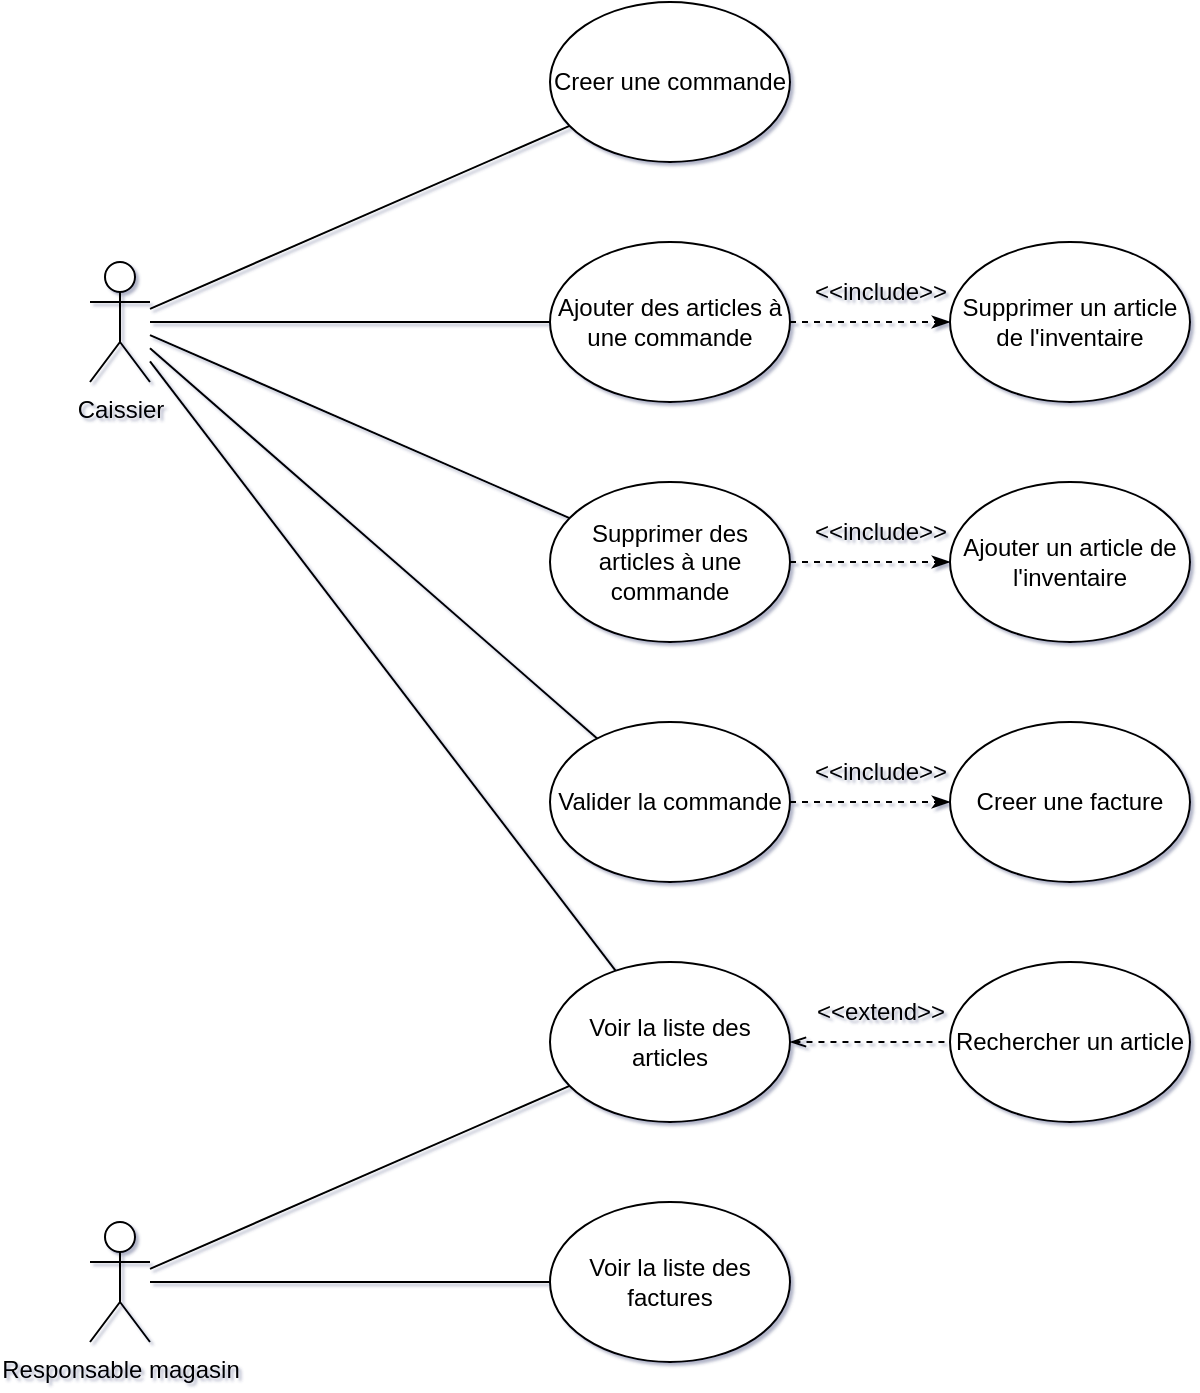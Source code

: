 <mxfile version="24.4.13" type="device">
  <diagram name="Page-1" id="CcTvsJ9D0u8YgsllkTwY">
    <mxGraphModel dx="1059" dy="753" grid="0" gridSize="10" guides="1" tooltips="1" connect="1" arrows="1" fold="1" page="1" pageScale="1" pageWidth="3300" pageHeight="2339" background="#ffffff" math="0" shadow="1">
      <root>
        <mxCell id="0" />
        <mxCell id="1" parent="0" />
        <mxCell id="YCU7klQ0_ZJtpZ1nY3He-23" style="edgeStyle=none;rounded=0;orthogonalLoop=1;jettySize=auto;html=1;endArrow=none;endFill=0;" edge="1" parent="1" source="YCU7klQ0_ZJtpZ1nY3He-1" target="YCU7klQ0_ZJtpZ1nY3He-17">
          <mxGeometry relative="1" as="geometry" />
        </mxCell>
        <mxCell id="YCU7klQ0_ZJtpZ1nY3He-24" style="edgeStyle=none;rounded=0;orthogonalLoop=1;jettySize=auto;html=1;endArrow=none;endFill=0;" edge="1" parent="1" source="YCU7klQ0_ZJtpZ1nY3He-1" target="YCU7klQ0_ZJtpZ1nY3He-18">
          <mxGeometry relative="1" as="geometry" />
        </mxCell>
        <mxCell id="YCU7klQ0_ZJtpZ1nY3He-1" value="Responsable magasin" style="shape=umlActor;verticalLabelPosition=bottom;verticalAlign=top;html=1;outlineConnect=0;" vertex="1" parent="1">
          <mxGeometry x="90" y="610" width="30" height="60" as="geometry" />
        </mxCell>
        <mxCell id="YCU7klQ0_ZJtpZ1nY3He-7" style="edgeStyle=none;rounded=0;orthogonalLoop=1;jettySize=auto;html=1;endArrow=none;endFill=0;" edge="1" parent="1" source="YCU7klQ0_ZJtpZ1nY3He-2" target="YCU7klQ0_ZJtpZ1nY3He-3">
          <mxGeometry relative="1" as="geometry" />
        </mxCell>
        <mxCell id="YCU7klQ0_ZJtpZ1nY3He-8" style="edgeStyle=none;rounded=0;orthogonalLoop=1;jettySize=auto;html=1;endArrow=none;endFill=0;" edge="1" parent="1" source="YCU7klQ0_ZJtpZ1nY3He-2" target="YCU7klQ0_ZJtpZ1nY3He-4">
          <mxGeometry relative="1" as="geometry" />
        </mxCell>
        <mxCell id="YCU7klQ0_ZJtpZ1nY3He-9" style="edgeStyle=none;rounded=0;orthogonalLoop=1;jettySize=auto;html=1;endArrow=none;endFill=0;" edge="1" parent="1" source="YCU7klQ0_ZJtpZ1nY3He-2" target="YCU7klQ0_ZJtpZ1nY3He-5">
          <mxGeometry relative="1" as="geometry" />
        </mxCell>
        <mxCell id="YCU7klQ0_ZJtpZ1nY3He-22" style="edgeStyle=none;rounded=0;orthogonalLoop=1;jettySize=auto;html=1;endArrow=none;endFill=0;" edge="1" parent="1" source="YCU7klQ0_ZJtpZ1nY3He-2" target="YCU7klQ0_ZJtpZ1nY3He-19">
          <mxGeometry relative="1" as="geometry" />
        </mxCell>
        <mxCell id="YCU7klQ0_ZJtpZ1nY3He-25" style="edgeStyle=none;rounded=0;orthogonalLoop=1;jettySize=auto;html=1;endArrow=none;endFill=0;" edge="1" parent="1" source="YCU7klQ0_ZJtpZ1nY3He-2" target="YCU7klQ0_ZJtpZ1nY3He-17">
          <mxGeometry relative="1" as="geometry" />
        </mxCell>
        <mxCell id="YCU7klQ0_ZJtpZ1nY3He-2" value="Caissier" style="shape=umlActor;verticalLabelPosition=bottom;verticalAlign=top;html=1;outlineConnect=0;" vertex="1" parent="1">
          <mxGeometry x="90" y="130" width="30" height="60" as="geometry" />
        </mxCell>
        <mxCell id="YCU7klQ0_ZJtpZ1nY3He-3" value="Creer une commande" style="ellipse;whiteSpace=wrap;html=1;" vertex="1" parent="1">
          <mxGeometry x="320" width="120" height="80" as="geometry" />
        </mxCell>
        <mxCell id="YCU7klQ0_ZJtpZ1nY3He-14" style="edgeStyle=none;rounded=0;orthogonalLoop=1;jettySize=auto;html=1;endArrow=classicThin;endFill=1;dashed=1;" edge="1" parent="1" source="YCU7klQ0_ZJtpZ1nY3He-4" target="YCU7klQ0_ZJtpZ1nY3He-11">
          <mxGeometry relative="1" as="geometry" />
        </mxCell>
        <mxCell id="YCU7klQ0_ZJtpZ1nY3He-4" value="Ajouter des articles à une commande" style="ellipse;whiteSpace=wrap;html=1;" vertex="1" parent="1">
          <mxGeometry x="320" y="120" width="120" height="80" as="geometry" />
        </mxCell>
        <mxCell id="YCU7klQ0_ZJtpZ1nY3He-13" style="edgeStyle=none;rounded=0;orthogonalLoop=1;jettySize=auto;html=1;endArrow=classicThin;endFill=1;dashed=1;" edge="1" parent="1" source="YCU7klQ0_ZJtpZ1nY3He-5" target="YCU7klQ0_ZJtpZ1nY3He-12">
          <mxGeometry relative="1" as="geometry" />
        </mxCell>
        <mxCell id="YCU7klQ0_ZJtpZ1nY3He-5" value="Supprimer des articles à une commande" style="ellipse;whiteSpace=wrap;html=1;" vertex="1" parent="1">
          <mxGeometry x="320" y="240" width="120" height="80" as="geometry" />
        </mxCell>
        <mxCell id="YCU7klQ0_ZJtpZ1nY3He-11" value="Supprimer un article de l&#39;inventaire" style="ellipse;whiteSpace=wrap;html=1;" vertex="1" parent="1">
          <mxGeometry x="520" y="120" width="120" height="80" as="geometry" />
        </mxCell>
        <mxCell id="YCU7klQ0_ZJtpZ1nY3He-12" value="Ajouter un article de l&#39;inventaire" style="ellipse;whiteSpace=wrap;html=1;" vertex="1" parent="1">
          <mxGeometry x="520" y="240" width="120" height="80" as="geometry" />
        </mxCell>
        <mxCell id="YCU7klQ0_ZJtpZ1nY3He-27" style="edgeStyle=none;rounded=0;orthogonalLoop=1;jettySize=auto;html=1;endArrow=none;endFill=0;dashed=1;startArrow=openThin;startFill=0;" edge="1" parent="1" source="YCU7klQ0_ZJtpZ1nY3He-17" target="YCU7klQ0_ZJtpZ1nY3He-26">
          <mxGeometry relative="1" as="geometry" />
        </mxCell>
        <mxCell id="YCU7klQ0_ZJtpZ1nY3He-17" value="Voir la liste des articles" style="ellipse;whiteSpace=wrap;html=1;" vertex="1" parent="1">
          <mxGeometry x="320" y="480" width="120" height="80" as="geometry" />
        </mxCell>
        <mxCell id="YCU7klQ0_ZJtpZ1nY3He-18" value="Voir la liste des factures" style="ellipse;whiteSpace=wrap;html=1;" vertex="1" parent="1">
          <mxGeometry x="320" y="600" width="120" height="80" as="geometry" />
        </mxCell>
        <mxCell id="YCU7klQ0_ZJtpZ1nY3He-21" style="edgeStyle=none;rounded=0;orthogonalLoop=1;jettySize=auto;html=1;endArrow=classicThin;endFill=1;dashed=1;" edge="1" parent="1" source="YCU7klQ0_ZJtpZ1nY3He-19" target="YCU7klQ0_ZJtpZ1nY3He-20">
          <mxGeometry relative="1" as="geometry" />
        </mxCell>
        <mxCell id="YCU7klQ0_ZJtpZ1nY3He-19" value="Valider la commande" style="ellipse;whiteSpace=wrap;html=1;" vertex="1" parent="1">
          <mxGeometry x="320" y="360" width="120" height="80" as="geometry" />
        </mxCell>
        <mxCell id="YCU7klQ0_ZJtpZ1nY3He-20" value="Creer une facture" style="ellipse;whiteSpace=wrap;html=1;" vertex="1" parent="1">
          <mxGeometry x="520" y="360" width="120" height="80" as="geometry" />
        </mxCell>
        <mxCell id="YCU7klQ0_ZJtpZ1nY3He-26" value="Rechercher un article" style="ellipse;whiteSpace=wrap;html=1;" vertex="1" parent="1">
          <mxGeometry x="520" y="480" width="120" height="80" as="geometry" />
        </mxCell>
        <mxCell id="YCU7klQ0_ZJtpZ1nY3He-28" value="&amp;lt;&amp;lt;extend&amp;gt;&amp;gt;" style="text;html=1;align=center;verticalAlign=middle;resizable=0;points=[];autosize=1;strokeColor=none;fillColor=none;" vertex="1" parent="1">
          <mxGeometry x="440" y="490" width="90" height="30" as="geometry" />
        </mxCell>
        <mxCell id="YCU7klQ0_ZJtpZ1nY3He-29" value="&amp;lt;&amp;lt;include&amp;gt;&amp;gt;" style="text;html=1;align=center;verticalAlign=middle;resizable=0;points=[];autosize=1;strokeColor=none;fillColor=none;" vertex="1" parent="1">
          <mxGeometry x="440" y="370" width="90" height="30" as="geometry" />
        </mxCell>
        <mxCell id="YCU7klQ0_ZJtpZ1nY3He-32" value="&amp;lt;&amp;lt;include&amp;gt;&amp;gt;" style="text;html=1;align=center;verticalAlign=middle;resizable=0;points=[];autosize=1;strokeColor=none;fillColor=none;" vertex="1" parent="1">
          <mxGeometry x="440" y="250" width="90" height="30" as="geometry" />
        </mxCell>
        <mxCell id="YCU7klQ0_ZJtpZ1nY3He-33" value="&amp;lt;&amp;lt;include&amp;gt;&amp;gt;" style="text;html=1;align=center;verticalAlign=middle;resizable=0;points=[];autosize=1;strokeColor=none;fillColor=none;" vertex="1" parent="1">
          <mxGeometry x="440" y="130" width="90" height="30" as="geometry" />
        </mxCell>
      </root>
    </mxGraphModel>
  </diagram>
</mxfile>
